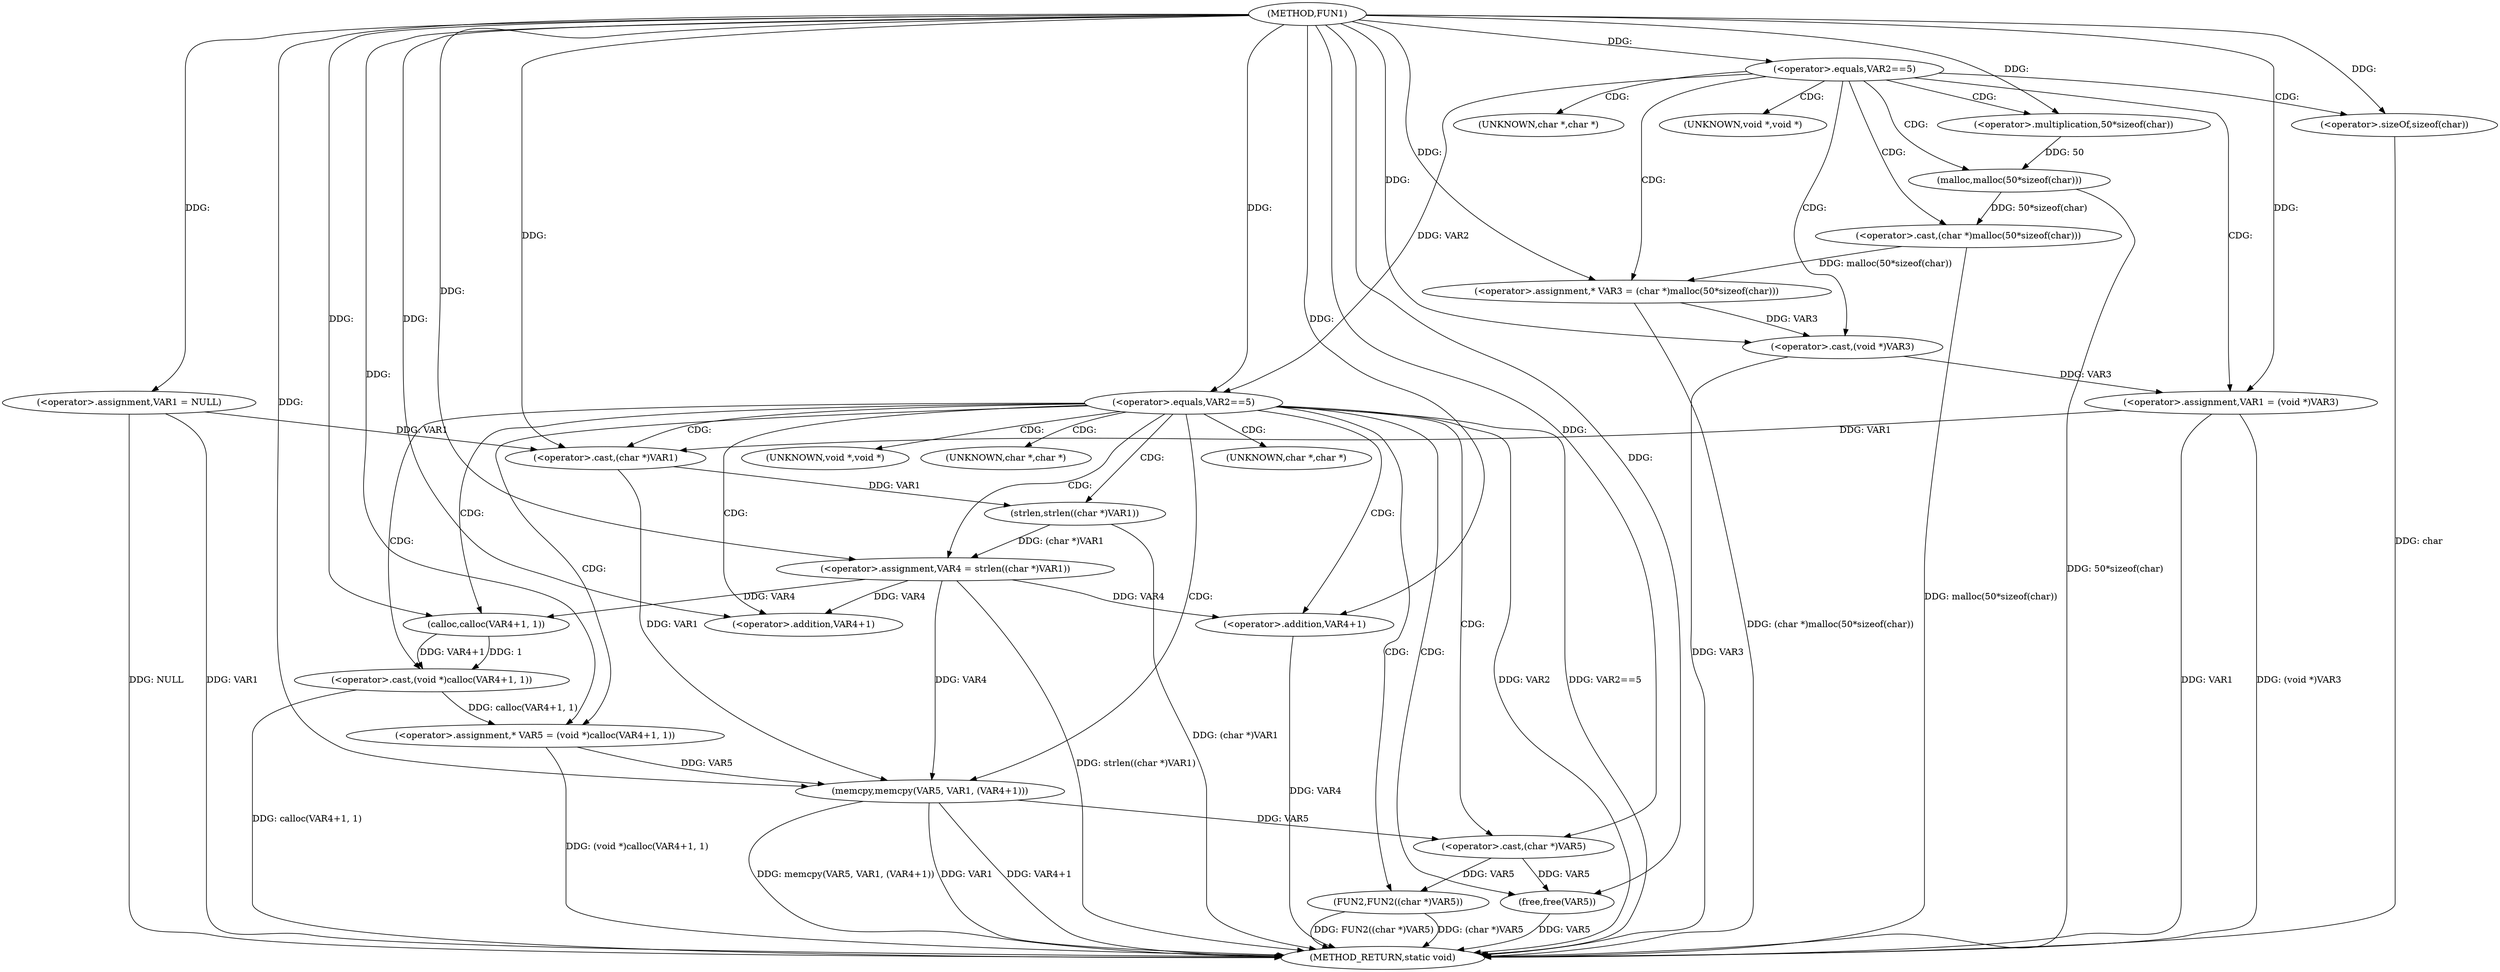 digraph FUN1 {  
"1000100" [label = "(METHOD,FUN1)" ]
"1000162" [label = "(METHOD_RETURN,static void)" ]
"1000103" [label = "(<operator>.assignment,VAR1 = NULL)" ]
"1000107" [label = "(<operator>.equals,VAR2==5)" ]
"1000113" [label = "(<operator>.assignment,* VAR3 = (char *)malloc(50*sizeof(char)))" ]
"1000115" [label = "(<operator>.cast,(char *)malloc(50*sizeof(char)))" ]
"1000117" [label = "(malloc,malloc(50*sizeof(char)))" ]
"1000118" [label = "(<operator>.multiplication,50*sizeof(char))" ]
"1000120" [label = "(<operator>.sizeOf,sizeof(char))" ]
"1000122" [label = "(<operator>.assignment,VAR1 = (void *)VAR3)" ]
"1000124" [label = "(<operator>.cast,(void *)VAR3)" ]
"1000128" [label = "(<operator>.equals,VAR2==5)" ]
"1000134" [label = "(<operator>.assignment,VAR4 = strlen((char *)VAR1))" ]
"1000136" [label = "(strlen,strlen((char *)VAR1))" ]
"1000137" [label = "(<operator>.cast,(char *)VAR1)" ]
"1000141" [label = "(<operator>.assignment,* VAR5 = (void *)calloc(VAR4+1, 1))" ]
"1000143" [label = "(<operator>.cast,(void *)calloc(VAR4+1, 1))" ]
"1000145" [label = "(calloc,calloc(VAR4+1, 1))" ]
"1000146" [label = "(<operator>.addition,VAR4+1)" ]
"1000150" [label = "(memcpy,memcpy(VAR5, VAR1, (VAR4+1)))" ]
"1000153" [label = "(<operator>.addition,VAR4+1)" ]
"1000156" [label = "(FUN2,FUN2((char *)VAR5))" ]
"1000157" [label = "(<operator>.cast,(char *)VAR5)" ]
"1000160" [label = "(free,free(VAR5))" ]
"1000116" [label = "(UNKNOWN,char *,char *)" ]
"1000125" [label = "(UNKNOWN,void *,void *)" ]
"1000138" [label = "(UNKNOWN,char *,char *)" ]
"1000144" [label = "(UNKNOWN,void *,void *)" ]
"1000158" [label = "(UNKNOWN,char *,char *)" ]
  "1000115" -> "1000162"  [ label = "DDG: malloc(50*sizeof(char))"] 
  "1000124" -> "1000162"  [ label = "DDG: VAR3"] 
  "1000156" -> "1000162"  [ label = "DDG: (char *)VAR5"] 
  "1000103" -> "1000162"  [ label = "DDG: VAR1"] 
  "1000103" -> "1000162"  [ label = "DDG: NULL"] 
  "1000150" -> "1000162"  [ label = "DDG: VAR1"] 
  "1000150" -> "1000162"  [ label = "DDG: VAR4+1"] 
  "1000117" -> "1000162"  [ label = "DDG: 50*sizeof(char)"] 
  "1000153" -> "1000162"  [ label = "DDG: VAR4"] 
  "1000150" -> "1000162"  [ label = "DDG: memcpy(VAR5, VAR1, (VAR4+1))"] 
  "1000160" -> "1000162"  [ label = "DDG: VAR5"] 
  "1000136" -> "1000162"  [ label = "DDG: (char *)VAR1"] 
  "1000122" -> "1000162"  [ label = "DDG: (void *)VAR3"] 
  "1000122" -> "1000162"  [ label = "DDG: VAR1"] 
  "1000128" -> "1000162"  [ label = "DDG: VAR2"] 
  "1000113" -> "1000162"  [ label = "DDG: (char *)malloc(50*sizeof(char))"] 
  "1000120" -> "1000162"  [ label = "DDG: char"] 
  "1000141" -> "1000162"  [ label = "DDG: (void *)calloc(VAR4+1, 1)"] 
  "1000134" -> "1000162"  [ label = "DDG: strlen((char *)VAR1)"] 
  "1000143" -> "1000162"  [ label = "DDG: calloc(VAR4+1, 1)"] 
  "1000128" -> "1000162"  [ label = "DDG: VAR2==5"] 
  "1000156" -> "1000162"  [ label = "DDG: FUN2((char *)VAR5)"] 
  "1000100" -> "1000103"  [ label = "DDG: "] 
  "1000100" -> "1000107"  [ label = "DDG: "] 
  "1000115" -> "1000113"  [ label = "DDG: malloc(50*sizeof(char))"] 
  "1000100" -> "1000113"  [ label = "DDG: "] 
  "1000117" -> "1000115"  [ label = "DDG: 50*sizeof(char)"] 
  "1000118" -> "1000117"  [ label = "DDG: 50"] 
  "1000100" -> "1000118"  [ label = "DDG: "] 
  "1000100" -> "1000120"  [ label = "DDG: "] 
  "1000124" -> "1000122"  [ label = "DDG: VAR3"] 
  "1000100" -> "1000122"  [ label = "DDG: "] 
  "1000113" -> "1000124"  [ label = "DDG: VAR3"] 
  "1000100" -> "1000124"  [ label = "DDG: "] 
  "1000107" -> "1000128"  [ label = "DDG: VAR2"] 
  "1000100" -> "1000128"  [ label = "DDG: "] 
  "1000136" -> "1000134"  [ label = "DDG: (char *)VAR1"] 
  "1000100" -> "1000134"  [ label = "DDG: "] 
  "1000137" -> "1000136"  [ label = "DDG: VAR1"] 
  "1000103" -> "1000137"  [ label = "DDG: VAR1"] 
  "1000122" -> "1000137"  [ label = "DDG: VAR1"] 
  "1000100" -> "1000137"  [ label = "DDG: "] 
  "1000143" -> "1000141"  [ label = "DDG: calloc(VAR4+1, 1)"] 
  "1000100" -> "1000141"  [ label = "DDG: "] 
  "1000145" -> "1000143"  [ label = "DDG: VAR4+1"] 
  "1000145" -> "1000143"  [ label = "DDG: 1"] 
  "1000134" -> "1000145"  [ label = "DDG: VAR4"] 
  "1000100" -> "1000145"  [ label = "DDG: "] 
  "1000134" -> "1000146"  [ label = "DDG: VAR4"] 
  "1000100" -> "1000146"  [ label = "DDG: "] 
  "1000141" -> "1000150"  [ label = "DDG: VAR5"] 
  "1000100" -> "1000150"  [ label = "DDG: "] 
  "1000137" -> "1000150"  [ label = "DDG: VAR1"] 
  "1000134" -> "1000150"  [ label = "DDG: VAR4"] 
  "1000100" -> "1000153"  [ label = "DDG: "] 
  "1000134" -> "1000153"  [ label = "DDG: VAR4"] 
  "1000157" -> "1000156"  [ label = "DDG: VAR5"] 
  "1000150" -> "1000157"  [ label = "DDG: VAR5"] 
  "1000100" -> "1000157"  [ label = "DDG: "] 
  "1000157" -> "1000160"  [ label = "DDG: VAR5"] 
  "1000100" -> "1000160"  [ label = "DDG: "] 
  "1000107" -> "1000125"  [ label = "CDG: "] 
  "1000107" -> "1000116"  [ label = "CDG: "] 
  "1000107" -> "1000120"  [ label = "CDG: "] 
  "1000107" -> "1000117"  [ label = "CDG: "] 
  "1000107" -> "1000113"  [ label = "CDG: "] 
  "1000107" -> "1000124"  [ label = "CDG: "] 
  "1000107" -> "1000115"  [ label = "CDG: "] 
  "1000107" -> "1000118"  [ label = "CDG: "] 
  "1000107" -> "1000122"  [ label = "CDG: "] 
  "1000128" -> "1000153"  [ label = "CDG: "] 
  "1000128" -> "1000143"  [ label = "CDG: "] 
  "1000128" -> "1000158"  [ label = "CDG: "] 
  "1000128" -> "1000137"  [ label = "CDG: "] 
  "1000128" -> "1000156"  [ label = "CDG: "] 
  "1000128" -> "1000141"  [ label = "CDG: "] 
  "1000128" -> "1000145"  [ label = "CDG: "] 
  "1000128" -> "1000160"  [ label = "CDG: "] 
  "1000128" -> "1000150"  [ label = "CDG: "] 
  "1000128" -> "1000146"  [ label = "CDG: "] 
  "1000128" -> "1000136"  [ label = "CDG: "] 
  "1000128" -> "1000144"  [ label = "CDG: "] 
  "1000128" -> "1000157"  [ label = "CDG: "] 
  "1000128" -> "1000138"  [ label = "CDG: "] 
  "1000128" -> "1000134"  [ label = "CDG: "] 
}
